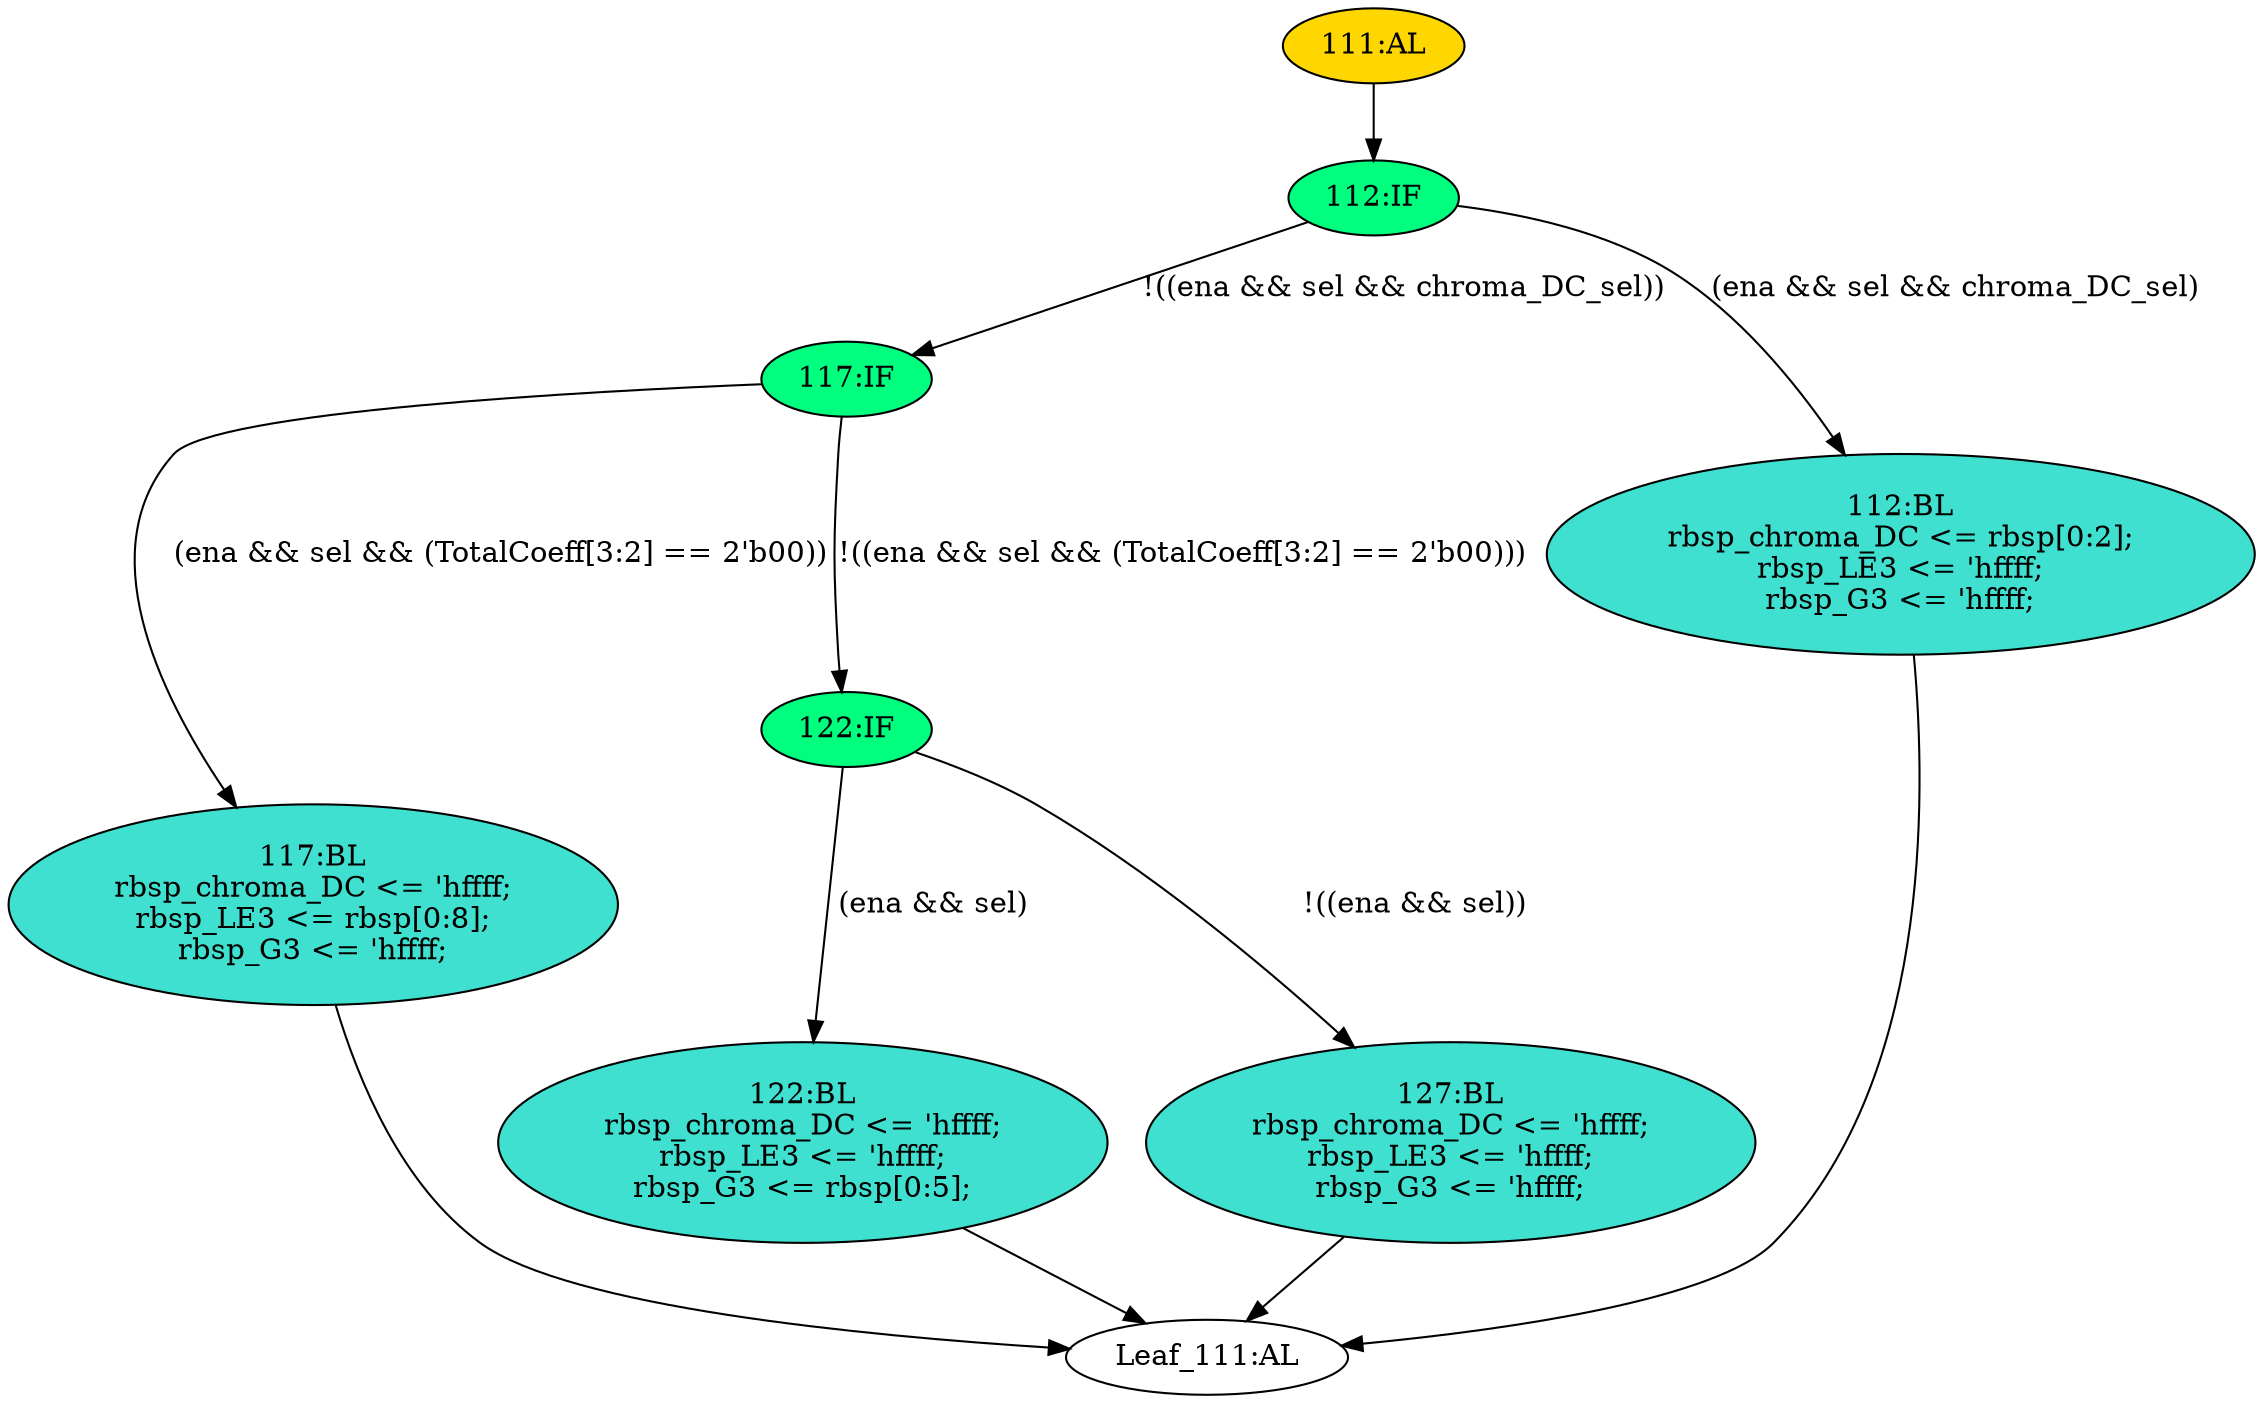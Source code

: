 strict digraph "" {
	node [label="\N"];
	"117:BL"	 [ast="<pyverilog.vparser.ast.Block object at 0x7f0c43f55410>",
		fillcolor=turquoise,
		label="117:BL
rbsp_chroma_DC <= 'hffff;
rbsp_LE3 <= rbsp[0:8];
rbsp_G3 <= 'hffff;",
		statements="[<pyverilog.vparser.ast.NonblockingSubstitution object at 0x7f0c43f55650>, <pyverilog.vparser.ast.NonblockingSubstitution object \
at 0x7f0c43f55a50>, <pyverilog.vparser.ast.NonblockingSubstitution object at 0x7f0c43f555d0>]",
		style=filled,
		typ=Block];
	"Leaf_111:AL"	 [def_var="['rbsp_chroma_DC', 'rbsp_LE3', 'rbsp_G3']",
		label="Leaf_111:AL"];
	"117:BL" -> "Leaf_111:AL"	 [cond="[]",
		lineno=None];
	"117:IF"	 [ast="<pyverilog.vparser.ast.IfStatement object at 0x7f0c43f55cd0>",
		fillcolor=springgreen,
		label="117:IF",
		statements="[]",
		style=filled,
		typ=IfStatement];
	"117:IF" -> "117:BL"	 [cond="['ena', 'sel', 'TotalCoeff']",
		label="(ena && sel && (TotalCoeff[3:2] == 2'b00))",
		lineno=117];
	"122:IF"	 [ast="<pyverilog.vparser.ast.IfStatement object at 0x7f0c43f557d0>",
		fillcolor=springgreen,
		label="122:IF",
		statements="[]",
		style=filled,
		typ=IfStatement];
	"117:IF" -> "122:IF"	 [cond="['ena', 'sel', 'TotalCoeff']",
		label="!((ena && sel && (TotalCoeff[3:2] == 2'b00)))",
		lineno=117];
	"122:BL"	 [ast="<pyverilog.vparser.ast.Block object at 0x7f0c43f0b4d0>",
		fillcolor=turquoise,
		label="122:BL
rbsp_chroma_DC <= 'hffff;
rbsp_LE3 <= 'hffff;
rbsp_G3 <= rbsp[0:5];",
		statements="[<pyverilog.vparser.ast.NonblockingSubstitution object at 0x7f0c43f0b350>, <pyverilog.vparser.ast.NonblockingSubstitution object \
at 0x7f0c43f0ba10>, <pyverilog.vparser.ast.NonblockingSubstitution object at 0x7f0c43f0b550>]",
		style=filled,
		typ=Block];
	"122:BL" -> "Leaf_111:AL"	 [cond="[]",
		lineno=None];
	"112:IF"	 [ast="<pyverilog.vparser.ast.IfStatement object at 0x7f0c43f0ba90>",
		fillcolor=springgreen,
		label="112:IF",
		statements="[]",
		style=filled,
		typ=IfStatement];
	"112:IF" -> "117:IF"	 [cond="['ena', 'sel', 'chroma_DC_sel']",
		label="!((ena && sel && chroma_DC_sel))",
		lineno=112];
	"112:BL"	 [ast="<pyverilog.vparser.ast.Block object at 0x7f0c43f0b2d0>",
		fillcolor=turquoise,
		label="112:BL
rbsp_chroma_DC <= rbsp[0:2];
rbsp_LE3 <= 'hffff;
rbsp_G3 <= 'hffff;",
		statements="[<pyverilog.vparser.ast.NonblockingSubstitution object at 0x7f0c43f0b210>, <pyverilog.vparser.ast.NonblockingSubstitution object \
at 0x7f0c43f0bc90>, <pyverilog.vparser.ast.NonblockingSubstitution object at 0x7f0c43e29110>]",
		style=filled,
		typ=Block];
	"112:IF" -> "112:BL"	 [cond="['ena', 'sel', 'chroma_DC_sel']",
		label="(ena && sel && chroma_DC_sel)",
		lineno=112];
	"122:IF" -> "122:BL"	 [cond="['ena', 'sel']",
		label="(ena && sel)",
		lineno=122];
	"127:BL"	 [ast="<pyverilog.vparser.ast.Block object at 0x7f0c43f55dd0>",
		fillcolor=turquoise,
		label="127:BL
rbsp_chroma_DC <= 'hffff;
rbsp_LE3 <= 'hffff;
rbsp_G3 <= 'hffff;",
		statements="[<pyverilog.vparser.ast.NonblockingSubstitution object at 0x7f0c43f55b90>, <pyverilog.vparser.ast.NonblockingSubstitution object \
at 0x7f0c43f55d10>, <pyverilog.vparser.ast.NonblockingSubstitution object at 0x7f0c43f0b910>]",
		style=filled,
		typ=Block];
	"122:IF" -> "127:BL"	 [cond="['ena', 'sel']",
		label="!((ena && sel))",
		lineno=122];
	"112:BL" -> "Leaf_111:AL"	 [cond="[]",
		lineno=None];
	"127:BL" -> "Leaf_111:AL"	 [cond="[]",
		lineno=None];
	"111:AL"	 [ast="<pyverilog.vparser.ast.Always object at 0x7f0c43e29350>",
		clk_sens=False,
		fillcolor=gold,
		label="111:AL",
		sens="['rbsp']",
		statements="[]",
		style=filled,
		typ=Always,
		use_var="['TotalCoeff', 'ena', 'chroma_DC_sel', 'sel', 'rbsp']"];
	"111:AL" -> "112:IF"	 [cond="[]",
		lineno=None];
}
